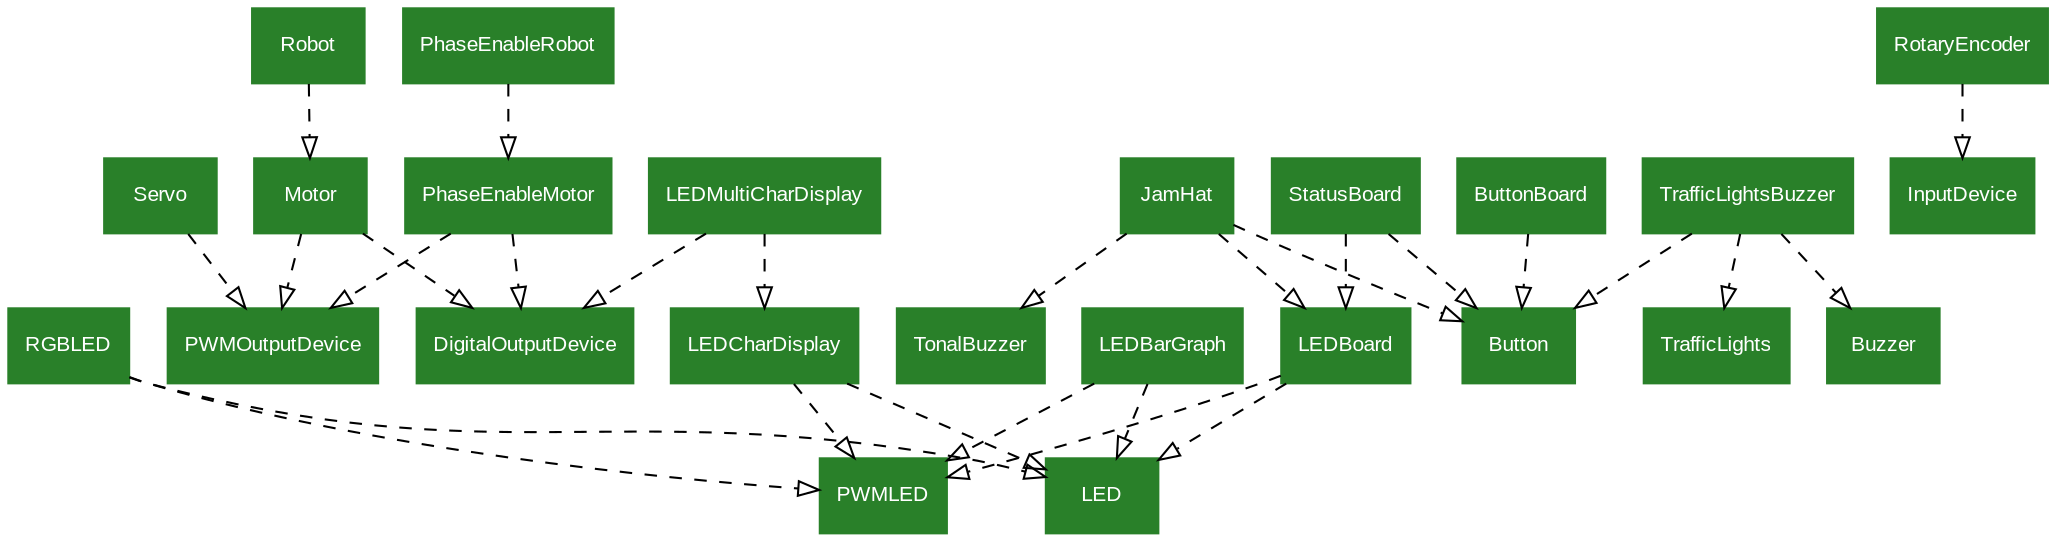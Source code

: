 /* vim: set et sw=4 sts=4: */

digraph classes {
    graph [rankdir=TB];
    node [shape=rect, style=filled, color="#298029", fontname=Arial, fontcolor="#ffffff", fontsize=10];
    edge [arrowhead=onormal, style=dashed];

    RGBLED->LED;
    RGBLED->PWMLED;
    LEDBoard->LED;
    LEDBoard->PWMLED;
    LEDBarGraph->LED;
    LEDBarGraph->PWMLED;
    LEDCharDisplay->LED;
    LEDCharDisplay->PWMLED;

    LEDMultiCharDisplay->LEDCharDisplay;
    LEDMultiCharDisplay->DigitalOutputDevice;

    ButtonBoard->Button;

    TrafficLightsBuzzer->TrafficLights;
    TrafficLightsBuzzer->Buzzer;
    TrafficLightsBuzzer->Button;

    StatusBoard->LEDBoard;
    StatusBoard->Button;

    JamHat->LEDBoard;
    JamHat->Button;
    JamHat->TonalBuzzer;

    Robot->Motor;
    Motor->DigitalOutputDevice;
    Motor->PWMOutputDevice;

    PhaseEnableRobot->PhaseEnableMotor;
    PhaseEnableMotor->DigitalOutputDevice;
    PhaseEnableMotor->PWMOutputDevice;

    Servo->PWMOutputDevice;

    RotaryEncoder->InputDevice;
}
